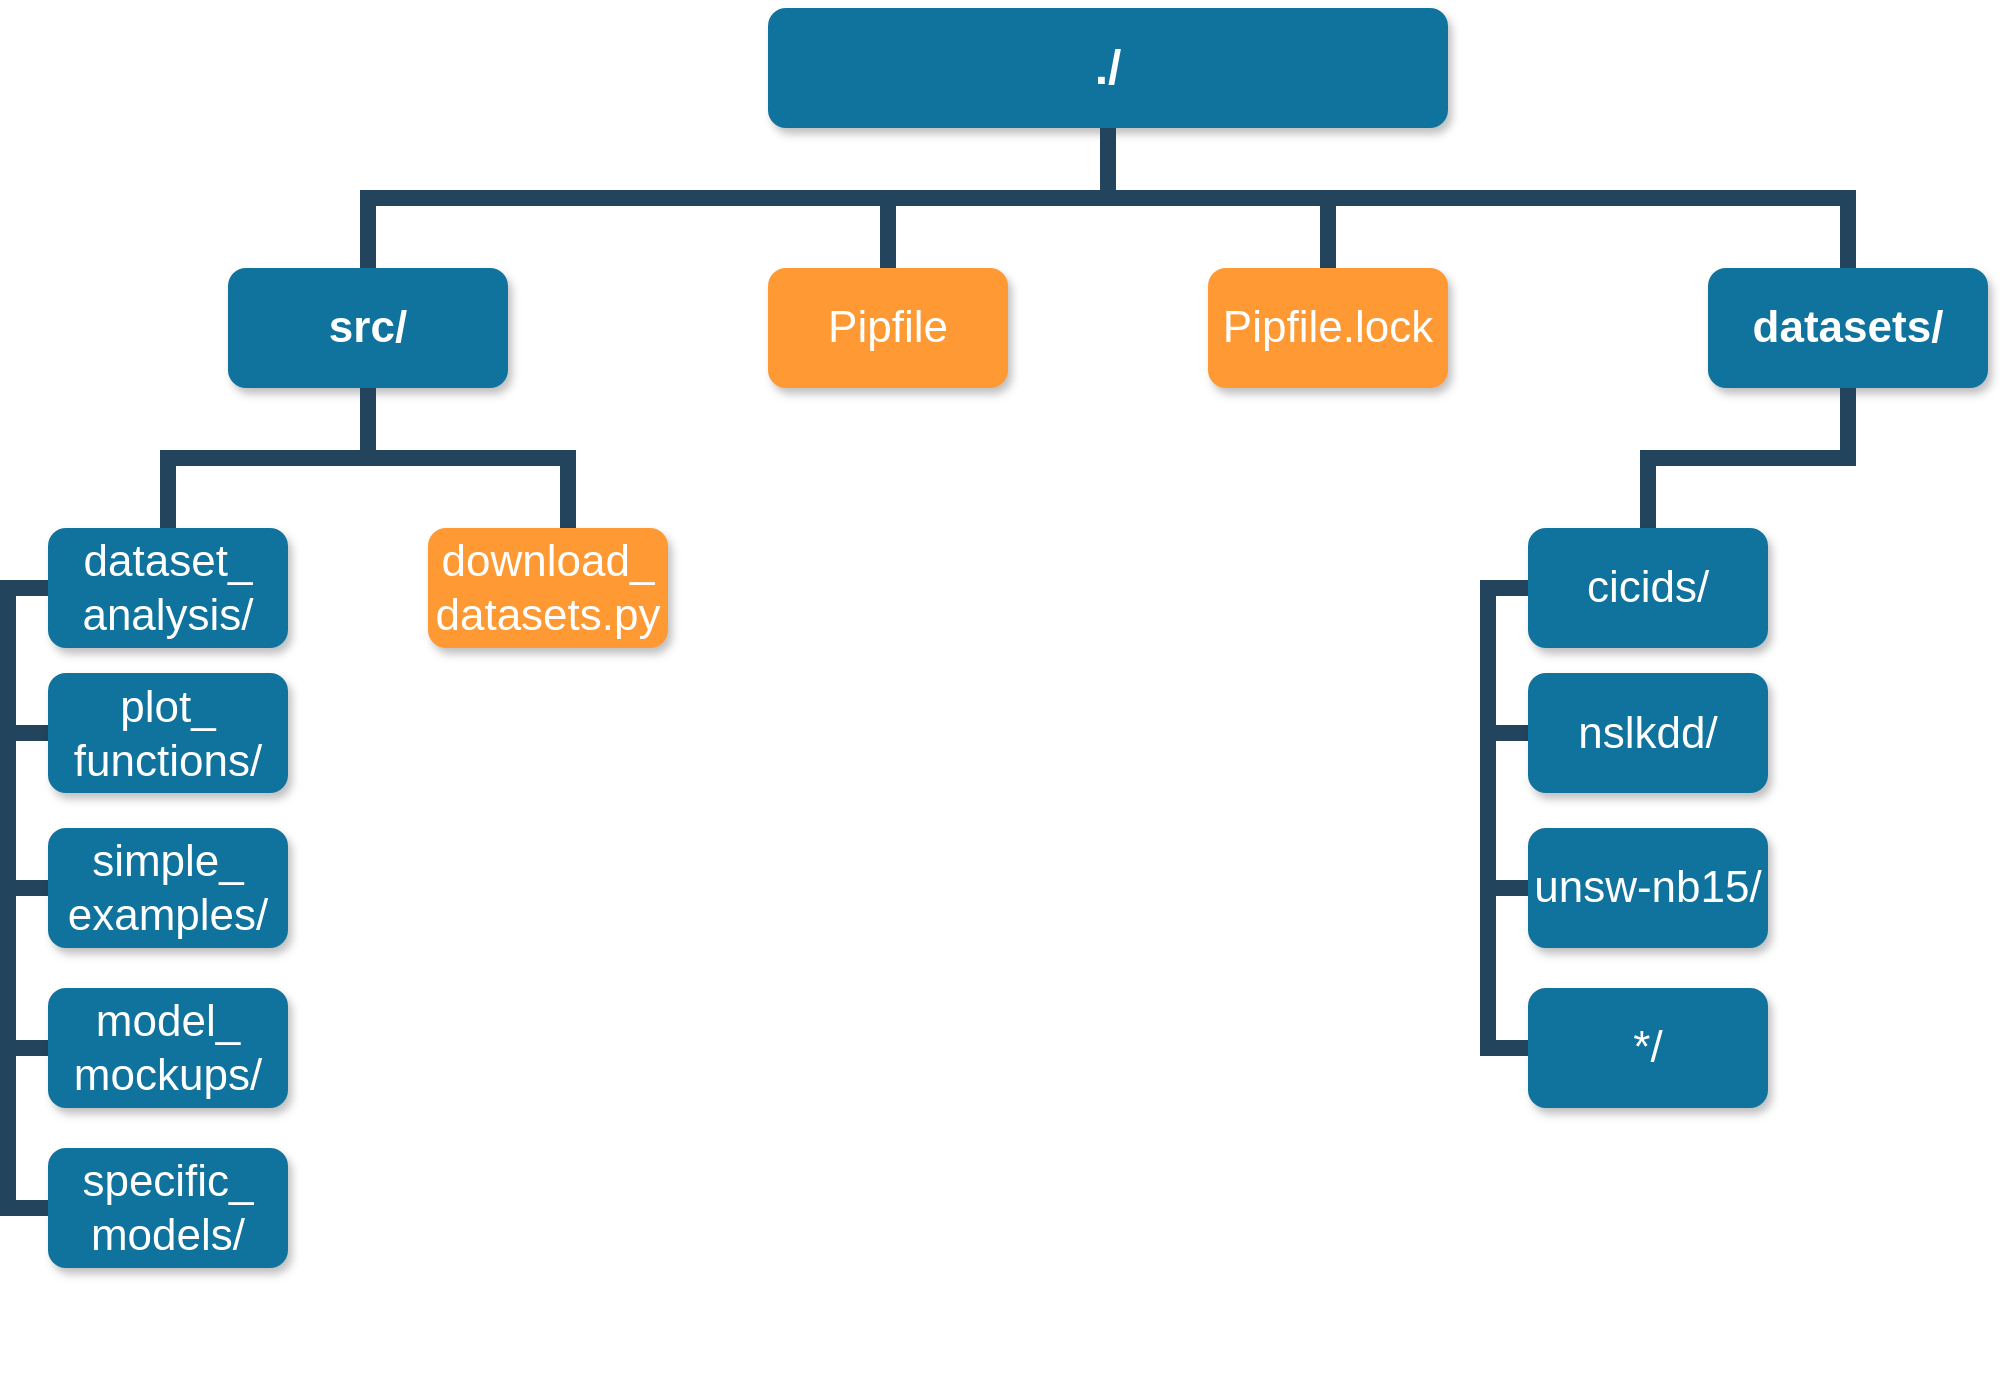 <mxfile version="12.6.5" type="device"><diagram name="Page-1" id="64c3da0e-402f-94eb-ee01-a36477274f13"><mxGraphModel dx="867" dy="540" grid="1" gridSize="10" guides="1" tooltips="1" connect="1" arrows="1" fold="1" page="1" pageScale="1" pageWidth="1169" pageHeight="826" background="#ffffff" math="0" shadow="0"><root><mxCell id="0"/><mxCell id="1" parent="0"/><mxCell id="W9VyTVjMQZrt7t6AE-iR-235" value="" style="group" vertex="1" connectable="0" parent="1"><mxGeometry x="10" y="10" width="990" height="682.5" as="geometry"/></mxCell><mxCell id="2" value="./" style="whiteSpace=wrap;rounded=1;shadow=1;fillColor=#10739E;strokeColor=none;fontColor=#FFFFFF;fontStyle=1;fontSize=24" parent="W9VyTVjMQZrt7t6AE-iR-235" vertex="1"><mxGeometry x="380" width="340" height="60" as="geometry"/></mxCell><mxCell id="4" value="src/" style="whiteSpace=wrap;rounded=1;fillColor=#10739E;strokeColor=none;shadow=1;fontColor=#FFFFFF;fontStyle=1;fontSize=22;" parent="W9VyTVjMQZrt7t6AE-iR-235" vertex="1"><mxGeometry x="110" y="130.0" width="140" height="60" as="geometry"/></mxCell><mxCell id="7" value="datasets/" style="whiteSpace=wrap;rounded=1;fillColor=#10739E;strokeColor=none;shadow=1;fontColor=#FFFFFF;fontStyle=1;fontSize=22;" parent="W9VyTVjMQZrt7t6AE-iR-235" vertex="1"><mxGeometry x="850" y="130.0" width="140" height="60" as="geometry"/></mxCell><mxCell id="43" value="dataset_&#10;analysis/" style="whiteSpace=wrap;rounded=1;fillColor=#10739E;strokeColor=none;shadow=1;fontColor=#FFFFFF;fontSize=22;" parent="W9VyTVjMQZrt7t6AE-iR-235" vertex="1"><mxGeometry x="20.0" y="260.0" width="120" height="60" as="geometry"/></mxCell><mxCell id="116" value="" style="edgeStyle=elbowEdgeStyle;elbow=vertical;rounded=0;fontColor=#000000;endArrow=none;endFill=0;strokeWidth=8;strokeColor=#23445D;" parent="W9VyTVjMQZrt7t6AE-iR-235" source="4" target="43" edge="1"><mxGeometry width="100" height="100" relative="1" as="geometry"><mxPoint x="-180" y="200.0" as="sourcePoint"/><mxPoint x="-280" y="270" as="targetPoint"/></mxGeometry></mxCell><mxCell id="117" value="" style="edgeStyle=elbowEdgeStyle;elbow=vertical;rounded=0;fontColor=#000000;endArrow=none;endFill=0;strokeWidth=8;strokeColor=#23445D;" parent="W9VyTVjMQZrt7t6AE-iR-235" source="4" edge="1"><mxGeometry width="100" height="100" relative="1" as="geometry"><mxPoint x="-180" y="200.0" as="sourcePoint"/><mxPoint x="280.0" y="260.0" as="targetPoint"/></mxGeometry></mxCell><mxCell id="118" value="" style="edgeStyle=elbowEdgeStyle;elbow=horizontal;rounded=0;fontColor=#000000;endArrow=none;endFill=0;strokeWidth=8;strokeColor=#23445D;entryX=0;entryY=0.5;entryDx=0;entryDy=0;" parent="W9VyTVjMQZrt7t6AE-iR-235" source="43" target="m8iP9Wu81_z7oR5VRFYB-237" edge="1"><mxGeometry width="100" height="100" relative="1" as="geometry"><mxPoint y="290.0" as="sourcePoint"/><mxPoint x="20" y="390" as="targetPoint"/><Array as="points"><mxPoint y="330"/><mxPoint y="340"/></Array></mxGeometry></mxCell><mxCell id="119" value="" style="edgeStyle=elbowEdgeStyle;elbow=horizontal;rounded=0;fontColor=#000000;endArrow=none;endFill=0;strokeWidth=8;strokeColor=#23445D;entryX=0;entryY=0.5;entryDx=0;entryDy=0;" parent="W9VyTVjMQZrt7t6AE-iR-235" source="43" target="m8iP9Wu81_z7oR5VRFYB-238" edge="1"><mxGeometry width="100" height="100" relative="1" as="geometry"><mxPoint x="10" y="290" as="sourcePoint"/><mxPoint x="20" y="470" as="targetPoint"/><Array as="points"><mxPoint y="380"/></Array></mxGeometry></mxCell><mxCell id="122" value="" style="edgeStyle=elbowEdgeStyle;elbow=horizontal;rounded=0;fontColor=#000000;endArrow=none;endFill=0;strokeWidth=8;strokeColor=#23445D;entryX=0;entryY=0.5;entryDx=0;entryDy=0;" parent="W9VyTVjMQZrt7t6AE-iR-235" source="43" target="m8iP9Wu81_z7oR5VRFYB-239" edge="1"><mxGeometry width="100" height="100" relative="1" as="geometry"><mxPoint x="10" y="290" as="sourcePoint"/><mxPoint x="20" y="550" as="targetPoint"/><Array as="points"><mxPoint y="600"/><mxPoint y="590"/><mxPoint y="580"/><mxPoint y="430"/></Array></mxGeometry></mxCell><mxCell id="223" value="" style="edgeStyle=elbowEdgeStyle;elbow=vertical;rounded=0;fontColor=#000000;endArrow=none;endFill=0;strokeWidth=8;strokeColor=#23445D;" parent="W9VyTVjMQZrt7t6AE-iR-235" source="7" edge="1"><mxGeometry width="100" height="100" relative="1" as="geometry"><mxPoint x="920" y="260" as="sourcePoint"/><mxPoint x="820" y="260.0" as="targetPoint"/></mxGeometry></mxCell><mxCell id="230" value="" style="edgeStyle=elbowEdgeStyle;elbow=vertical;rounded=0;fontColor=#000000;endArrow=none;endFill=0;strokeWidth=8;strokeColor=#23445D;" parent="W9VyTVjMQZrt7t6AE-iR-235" source="2" target="4" edge="1"><mxGeometry width="100" height="100" relative="1" as="geometry"><mxPoint x="-70" y="100" as="sourcePoint"/><mxPoint x="30" as="targetPoint"/></mxGeometry></mxCell><mxCell id="231" value="" style="edgeStyle=elbowEdgeStyle;elbow=vertical;rounded=0;fontColor=#000000;endArrow=none;endFill=0;strokeWidth=8;strokeColor=#23445D;entryX=0.5;entryY=0;entryDx=0;entryDy=0;" parent="W9VyTVjMQZrt7t6AE-iR-235" source="2" target="W9VyTVjMQZrt7t6AE-iR-233" edge="1"><mxGeometry width="100" height="100" relative="1" as="geometry"><mxPoint x="-60" y="110" as="sourcePoint"/><mxPoint x="550" y="130.0" as="targetPoint"/></mxGeometry></mxCell><mxCell id="232" value="" style="edgeStyle=elbowEdgeStyle;elbow=vertical;rounded=0;fontColor=#000000;endArrow=none;endFill=0;strokeWidth=8;strokeColor=#23445D;" parent="W9VyTVjMQZrt7t6AE-iR-235" source="2" target="7" edge="1"><mxGeometry width="100" height="100" relative="1" as="geometry"><mxPoint x="-50" y="120" as="sourcePoint"/><mxPoint x="50" y="20" as="targetPoint"/></mxGeometry></mxCell><mxCell id="m8iP9Wu81_z7oR5VRFYB-237" value="plot_&#10;functions/" style="whiteSpace=wrap;rounded=1;fillColor=#10739E;strokeColor=none;shadow=1;fontColor=#FFFFFF;fontSize=22;" parent="W9VyTVjMQZrt7t6AE-iR-235" vertex="1"><mxGeometry x="20.0" y="332.5" width="120" height="60" as="geometry"/></mxCell><mxCell id="m8iP9Wu81_z7oR5VRFYB-238" value="simple_&#10;examples/" style="whiteSpace=wrap;rounded=1;fillColor=#10739E;strokeColor=none;shadow=1;fontColor=#FFFFFF;fontSize=22;" parent="W9VyTVjMQZrt7t6AE-iR-235" vertex="1"><mxGeometry x="20.0" y="410.0" width="120" height="60" as="geometry"/></mxCell><mxCell id="m8iP9Wu81_z7oR5VRFYB-239" value="model_&#10;mockups/" style="whiteSpace=wrap;rounded=1;fillColor=#10739E;strokeColor=none;shadow=1;fontColor=#FFFFFF;fontSize=22;" parent="W9VyTVjMQZrt7t6AE-iR-235" vertex="1"><mxGeometry x="20.0" y="490.0" width="120" height="60" as="geometry"/></mxCell><mxCell id="m8iP9Wu81_z7oR5VRFYB-240" value="download_&#10;datasets.py" style="whiteSpace=wrap;rounded=1;fillColor=#FF9933;strokeColor=none;shadow=1;fontColor=#FFFFFF;fontSize=22;" parent="W9VyTVjMQZrt7t6AE-iR-235" vertex="1"><mxGeometry x="210.0" y="260.0" width="120" height="60" as="geometry"/></mxCell><mxCell id="m8iP9Wu81_z7oR5VRFYB-247" value="cicids/" style="whiteSpace=wrap;rounded=1;fillColor=#10739E;strokeColor=none;shadow=1;fontColor=#FFFFFF;fontSize=22;" parent="W9VyTVjMQZrt7t6AE-iR-235" vertex="1"><mxGeometry x="760.0" y="260.0" width="120" height="60" as="geometry"/></mxCell><mxCell id="m8iP9Wu81_z7oR5VRFYB-248" value="" style="edgeStyle=elbowEdgeStyle;elbow=horizontal;rounded=0;fontColor=#000000;endArrow=none;endFill=0;strokeWidth=8;strokeColor=#23445D;entryX=0;entryY=0.5;entryDx=0;entryDy=0;" parent="W9VyTVjMQZrt7t6AE-iR-235" source="m8iP9Wu81_z7oR5VRFYB-247" target="m8iP9Wu81_z7oR5VRFYB-249" edge="1"><mxGeometry width="100" height="100" relative="1" as="geometry"><mxPoint x="740" y="290.0" as="sourcePoint"/><mxPoint x="760" y="390" as="targetPoint"/><Array as="points"><mxPoint x="740" y="330"/><mxPoint x="740" y="340"/></Array></mxGeometry></mxCell><mxCell id="m8iP9Wu81_z7oR5VRFYB-249" value="nslkdd/" style="whiteSpace=wrap;rounded=1;fillColor=#10739E;strokeColor=none;shadow=1;fontColor=#FFFFFF;fontSize=22;" parent="W9VyTVjMQZrt7t6AE-iR-235" vertex="1"><mxGeometry x="760.0" y="332.5" width="120" height="60" as="geometry"/></mxCell><mxCell id="xh6ug4WTe3WaXYwOlJZF-233" value="specific_&#10;models/" style="whiteSpace=wrap;rounded=1;fillColor=#10739E;strokeColor=none;shadow=1;fontColor=#FFFFFF;fontSize=22;" parent="W9VyTVjMQZrt7t6AE-iR-235" vertex="1"><mxGeometry x="20.0" y="570.0" width="120" height="60" as="geometry"/></mxCell><mxCell id="xh6ug4WTe3WaXYwOlJZF-237" value="" style="edgeStyle=elbowEdgeStyle;elbow=horizontal;rounded=0;fontColor=#000000;endArrow=none;endFill=0;strokeWidth=8;strokeColor=#23445D;entryX=0;entryY=0.5;entryDx=0;entryDy=0;" parent="W9VyTVjMQZrt7t6AE-iR-235" target="xh6ug4WTe3WaXYwOlJZF-233" edge="1"><mxGeometry width="100" height="100" relative="1" as="geometry"><mxPoint y="350" as="sourcePoint"/><mxPoint x="20.0" y="602.5" as="targetPoint"/><Array as="points"><mxPoint y="682.5"/><mxPoint y="672.5"/><mxPoint y="662.5"/><mxPoint y="512.5"/></Array></mxGeometry></mxCell><mxCell id="xh6ug4WTe3WaXYwOlJZF-238" value="unsw-nb15/" style="whiteSpace=wrap;rounded=1;fillColor=#10739E;strokeColor=none;shadow=1;fontColor=#FFFFFF;fontSize=22;" parent="W9VyTVjMQZrt7t6AE-iR-235" vertex="1"><mxGeometry x="760.0" y="410.0" width="120" height="60" as="geometry"/></mxCell><mxCell id="xh6ug4WTe3WaXYwOlJZF-239" value="*/" style="whiteSpace=wrap;rounded=1;fillColor=#10739E;strokeColor=none;shadow=1;fontColor=#FFFFFF;fontSize=22;" parent="W9VyTVjMQZrt7t6AE-iR-235" vertex="1"><mxGeometry x="760.0" y="490.0" width="120" height="60" as="geometry"/></mxCell><mxCell id="xh6ug4WTe3WaXYwOlJZF-240" value="" style="edgeStyle=elbowEdgeStyle;elbow=horizontal;rounded=0;fontColor=#000000;endArrow=none;endFill=0;strokeWidth=8;strokeColor=#23445D;entryX=0;entryY=0.5;entryDx=0;entryDy=0;" parent="W9VyTVjMQZrt7t6AE-iR-235" target="xh6ug4WTe3WaXYwOlJZF-238" edge="1"><mxGeometry width="100" height="100" relative="1" as="geometry"><mxPoint x="740" y="290" as="sourcePoint"/><mxPoint x="690.0" y="452.5" as="targetPoint"/><Array as="points"><mxPoint x="740" y="440"/><mxPoint x="670" y="430"/></Array></mxGeometry></mxCell><mxCell id="xh6ug4WTe3WaXYwOlJZF-241" value="" style="edgeStyle=elbowEdgeStyle;elbow=horizontal;rounded=0;fontColor=#000000;endArrow=none;endFill=0;strokeWidth=8;strokeColor=#23445D;entryX=0;entryY=0.5;entryDx=0;entryDy=0;" parent="W9VyTVjMQZrt7t6AE-iR-235" target="xh6ug4WTe3WaXYwOlJZF-239" edge="1"><mxGeometry width="100" height="100" relative="1" as="geometry"><mxPoint x="740" y="370" as="sourcePoint"/><mxPoint x="760.0" y="520.0" as="targetPoint"/><Array as="points"><mxPoint x="740" y="520"/><mxPoint x="670" y="510"/></Array></mxGeometry></mxCell><mxCell id="W9VyTVjMQZrt7t6AE-iR-232" value="Pipfile" style="whiteSpace=wrap;rounded=1;fillColor=#FF9933;strokeColor=none;shadow=1;fontColor=#FFFFFF;fontSize=22;" vertex="1" parent="W9VyTVjMQZrt7t6AE-iR-235"><mxGeometry x="380.0" y="130.0" width="120" height="60" as="geometry"/></mxCell><mxCell id="W9VyTVjMQZrt7t6AE-iR-233" value="Pipfile.lock" style="whiteSpace=wrap;rounded=1;fillColor=#FF9933;strokeColor=none;shadow=1;fontColor=#FFFFFF;fontSize=22;" vertex="1" parent="W9VyTVjMQZrt7t6AE-iR-235"><mxGeometry x="600.0" y="130.0" width="120" height="60" as="geometry"/></mxCell><mxCell id="W9VyTVjMQZrt7t6AE-iR-234" value="" style="edgeStyle=elbowEdgeStyle;elbow=vertical;rounded=0;fontColor=#000000;endArrow=none;endFill=0;strokeWidth=8;strokeColor=#23445D;entryX=0.5;entryY=0;entryDx=0;entryDy=0;" edge="1" parent="W9VyTVjMQZrt7t6AE-iR-235" target="W9VyTVjMQZrt7t6AE-iR-232"><mxGeometry width="100" height="100" relative="1" as="geometry"><mxPoint x="550" y="60" as="sourcePoint"/><mxPoint x="660.0" y="130.0" as="targetPoint"/></mxGeometry></mxCell></root></mxGraphModel></diagram></mxfile>